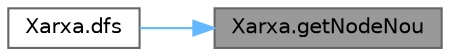 digraph "Xarxa.getNodeNou"
{
 // LATEX_PDF_SIZE
  bgcolor="transparent";
  edge [fontname=Helvetica,fontsize=10,labelfontname=Helvetica,labelfontsize=10];
  node [fontname=Helvetica,fontsize=10,shape=box,height=0.2,width=0.4];
  rankdir="RL";
  Node1 [id="Node000001",label="Xarxa.getNodeNou",height=0.2,width=0.4,color="gray40", fillcolor="grey60", style="filled", fontcolor="black",tooltip="Obté un node nou basat en el seu nom."];
  Node1 -> Node2 [id="edge1_Node000001_Node000002",dir="back",color="steelblue1",style="solid",tooltip=" "];
  Node2 [id="Node000002",label="Xarxa.dfs",height=0.2,width=0.4,color="grey40", fillcolor="white", style="filled",URL="$class_xarxa.html#a187504a885af35dbaa91eb7bf8b9b0ed",tooltip="Realitza una cerca en profunditat (DFS) per visitar tots els nodes connectats."];
}
